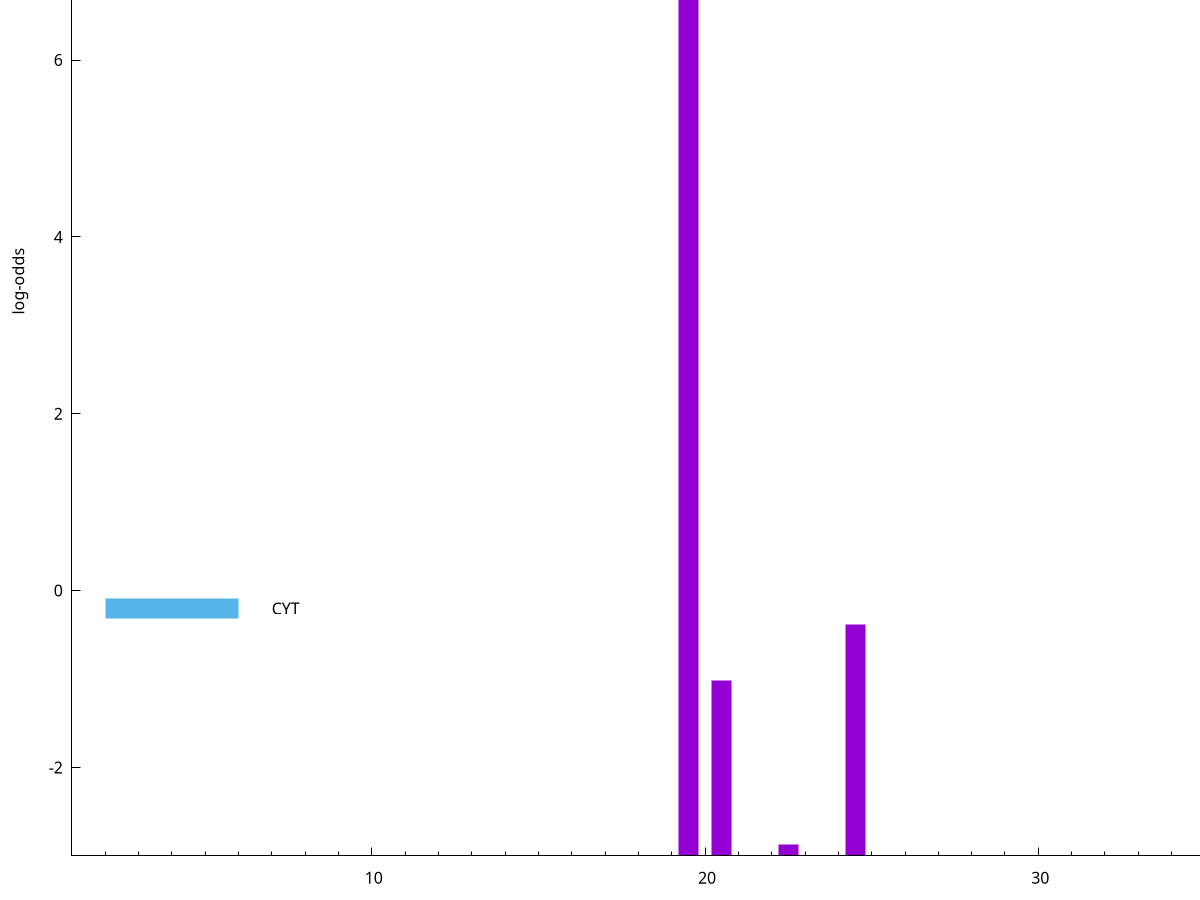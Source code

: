 set title "LipoP predictions for SRR5666568.gff"
set size 2., 1.4
set xrange [1:70] 
set mxtics 10
set yrange [-3:10]
set y2range [0:13]
set ylabel "log-odds"
set term postscript eps color solid "Helvetica" 30
set output "SRR5666568.gff464.eps"
set arrow from 2,7.25137 to 6,7.25137 nohead lt 1 lw 20
set label "SpI" at 7,7.25137
set arrow from 2,-0.200913 to 6,-0.200913 nohead lt 3 lw 20
set label "CYT" at 7,-0.200913
set arrow from 2,7.25137 to 6,7.25137 nohead lt 1 lw 20
set label "SpI" at 7,7.25137
# NOTE: The scores below are the log-odds scores with the threshold
# NOTE: subtracted (a hack to make gnuplot make the histogram all
# NOTE: look nice).
plot "-" axes x1y2 title "" with impulses lt 1 lw 20
19.500000 10.237200
24.500000 2.615266
20.500000 1.984650
22.500000 0.133280
e
exit
